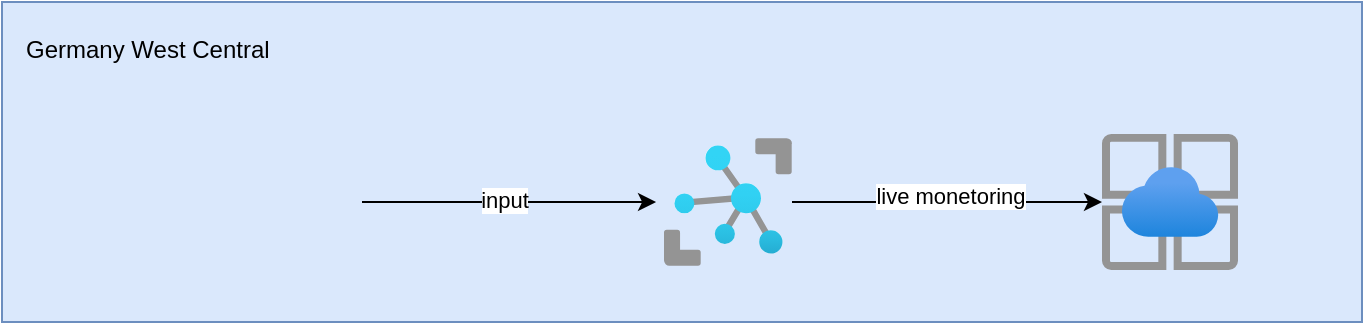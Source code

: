 <mxfile version="26.0.5">
  <diagram name="Page-1" id="6dayMpn_eQpj95ljt2Uw">
    <mxGraphModel dx="1434" dy="738" grid="1" gridSize="10" guides="1" tooltips="1" connect="1" arrows="1" fold="1" page="1" pageScale="1" pageWidth="850" pageHeight="1100" math="0" shadow="0">
      <root>
        <mxCell id="0" />
        <mxCell id="1" parent="0" />
        <mxCell id="pKPbSuk1x5zR3xP0OOzr-9" value="" style="rounded=0;whiteSpace=wrap;html=1;fillColor=#dae8fc;strokeColor=#6c8ebf;" vertex="1" parent="1">
          <mxGeometry x="60" y="210" width="680" height="160" as="geometry" />
        </mxCell>
        <mxCell id="pKPbSuk1x5zR3xP0OOzr-2" value="" style="shape=image;verticalLabelPosition=bottom;labelBackgroundColor=default;verticalAlign=top;aspect=fixed;imageAspect=0;image=https://static.thenounproject.com/png/1109534-200.png;" vertex="1" parent="1">
          <mxGeometry x="120" y="250" width="120" height="120" as="geometry" />
        </mxCell>
        <mxCell id="pKPbSuk1x5zR3xP0OOzr-6" style="edgeStyle=orthogonalEdgeStyle;rounded=0;orthogonalLoop=1;jettySize=auto;html=1;" edge="1" parent="1" source="pKPbSuk1x5zR3xP0OOzr-3" target="pKPbSuk1x5zR3xP0OOzr-5">
          <mxGeometry relative="1" as="geometry" />
        </mxCell>
        <mxCell id="pKPbSuk1x5zR3xP0OOzr-8" value="live monetoring" style="edgeLabel;html=1;align=center;verticalAlign=middle;resizable=0;points=[];" vertex="1" connectable="0" parent="pKPbSuk1x5zR3xP0OOzr-6">
          <mxGeometry x="0.019" y="3" relative="1" as="geometry">
            <mxPoint as="offset" />
          </mxGeometry>
        </mxCell>
        <mxCell id="pKPbSuk1x5zR3xP0OOzr-3" value="" style="image;aspect=fixed;html=1;points=[];align=center;fontSize=12;image=img/lib/azure2/iot/IoT_Hub.svg;" vertex="1" parent="1">
          <mxGeometry x="391" y="278" width="64" height="64" as="geometry" />
        </mxCell>
        <mxCell id="pKPbSuk1x5zR3xP0OOzr-4" style="edgeStyle=orthogonalEdgeStyle;rounded=0;orthogonalLoop=1;jettySize=auto;html=1;entryX=-0.062;entryY=0.5;entryDx=0;entryDy=0;entryPerimeter=0;" edge="1" parent="1" source="pKPbSuk1x5zR3xP0OOzr-2" target="pKPbSuk1x5zR3xP0OOzr-3">
          <mxGeometry relative="1" as="geometry" />
        </mxCell>
        <mxCell id="pKPbSuk1x5zR3xP0OOzr-7" value="input" style="edgeLabel;html=1;align=center;verticalAlign=middle;resizable=0;points=[];" vertex="1" connectable="0" parent="pKPbSuk1x5zR3xP0OOzr-4">
          <mxGeometry x="-0.034" y="1" relative="1" as="geometry">
            <mxPoint as="offset" />
          </mxGeometry>
        </mxCell>
        <mxCell id="pKPbSuk1x5zR3xP0OOzr-5" value="" style="image;aspect=fixed;html=1;points=[];align=center;fontSize=12;image=img/lib/azure2/app_services/App_Service_Environments.svg;" vertex="1" parent="1">
          <mxGeometry x="610" y="276" width="68" height="68" as="geometry" />
        </mxCell>
        <mxCell id="pKPbSuk1x5zR3xP0OOzr-10" value="Germany West Central" style="text;whiteSpace=wrap;" vertex="1" parent="1">
          <mxGeometry x="70" y="220" width="160" height="40" as="geometry" />
        </mxCell>
      </root>
    </mxGraphModel>
  </diagram>
</mxfile>
